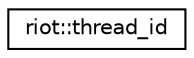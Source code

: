 digraph "Graphical Class Hierarchy"
{
 // LATEX_PDF_SIZE
  edge [fontname="Helvetica",fontsize="10",labelfontname="Helvetica",labelfontsize="10"];
  node [fontname="Helvetica",fontsize="10",shape=record];
  rankdir="LR";
  Node0 [label="riot::thread_id",height=0.2,width=0.4,color="black", fillcolor="white", style="filled",URL="$classriot_1_1thread__id.html",tooltip="implementation of thread::id"];
}
